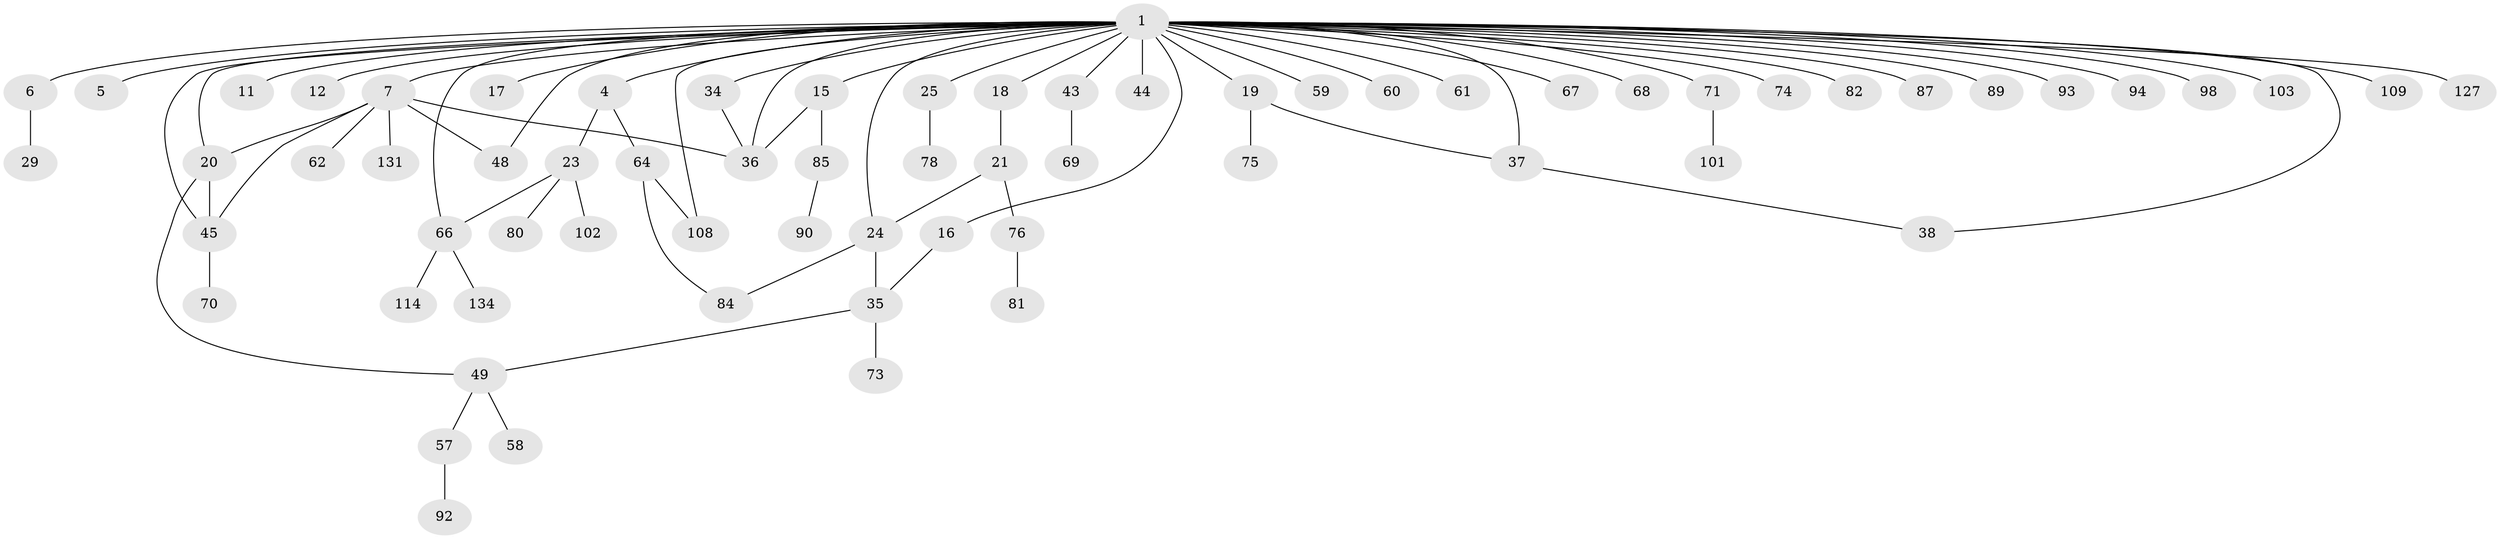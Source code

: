 // original degree distribution, {2: 0.2518518518518518, 29: 0.007407407407407408, 15: 0.007407407407407408, 3: 0.14814814814814814, 1: 0.45185185185185184, 5: 0.02962962962962963, 6: 0.022222222222222223, 8: 0.007407407407407408, 4: 0.05925925925925926, 7: 0.007407407407407408, 10: 0.007407407407407408}
// Generated by graph-tools (version 1.1) at 2025/14/03/09/25 04:14:40]
// undirected, 67 vertices, 81 edges
graph export_dot {
graph [start="1"]
  node [color=gray90,style=filled];
  1 [super="+2+95"];
  4;
  5;
  6 [super="+39+13+10"];
  7 [super="+54+22"];
  11;
  12 [super="+110+128"];
  15 [super="+30"];
  16;
  17;
  18;
  19 [super="+135+50"];
  20 [super="+42+28+46+40+33"];
  21 [super="+31"];
  23;
  24 [super="+63"];
  25 [super="+32"];
  29;
  34;
  35 [super="+51"];
  36 [super="+79+52"];
  37;
  38;
  43;
  44 [super="+122"];
  45 [super="+112+120+116+91+56+65+86+47"];
  48 [super="+113"];
  49 [super="+123"];
  57;
  58;
  59;
  60;
  61;
  62;
  64;
  66;
  67;
  68;
  69;
  70 [super="+99"];
  71;
  73 [super="+77"];
  74;
  75;
  76 [super="+118"];
  78;
  80;
  81;
  82;
  84 [super="+107"];
  85 [super="+126"];
  87 [super="+117"];
  89;
  90;
  92;
  93;
  94;
  98;
  101;
  102;
  103;
  108;
  109;
  114;
  127;
  131;
  134;
  1 -- 4;
  1 -- 5;
  1 -- 6 [weight=3];
  1 -- 7 [weight=2];
  1 -- 11;
  1 -- 12;
  1 -- 15;
  1 -- 16;
  1 -- 17;
  1 -- 18;
  1 -- 19 [weight=2];
  1 -- 20;
  1 -- 24;
  1 -- 25;
  1 -- 34;
  1 -- 36;
  1 -- 37;
  1 -- 38;
  1 -- 43;
  1 -- 44 [weight=2];
  1 -- 45 [weight=2];
  1 -- 48;
  1 -- 59;
  1 -- 60;
  1 -- 61;
  1 -- 66;
  1 -- 67;
  1 -- 68;
  1 -- 71 [weight=2];
  1 -- 74;
  1 -- 82;
  1 -- 87;
  1 -- 89 [weight=2];
  1 -- 93;
  1 -- 94 [weight=2];
  1 -- 98;
  1 -- 103;
  1 -- 108;
  1 -- 109;
  1 -- 127;
  4 -- 23;
  4 -- 64;
  6 -- 29;
  7 -- 45;
  7 -- 48;
  7 -- 131;
  7 -- 20;
  7 -- 36;
  7 -- 62;
  15 -- 36;
  15 -- 85;
  16 -- 35;
  18 -- 21;
  19 -- 37;
  19 -- 75;
  20 -- 45 [weight=2];
  20 -- 49;
  21 -- 24;
  21 -- 76;
  23 -- 66;
  23 -- 80;
  23 -- 102;
  24 -- 35;
  24 -- 84;
  25 -- 78;
  34 -- 36;
  35 -- 49;
  35 -- 73;
  37 -- 38;
  43 -- 69;
  45 -- 70;
  49 -- 57;
  49 -- 58;
  57 -- 92;
  64 -- 108;
  64 -- 84;
  66 -- 114;
  66 -- 134;
  71 -- 101;
  76 -- 81;
  85 -- 90;
}
